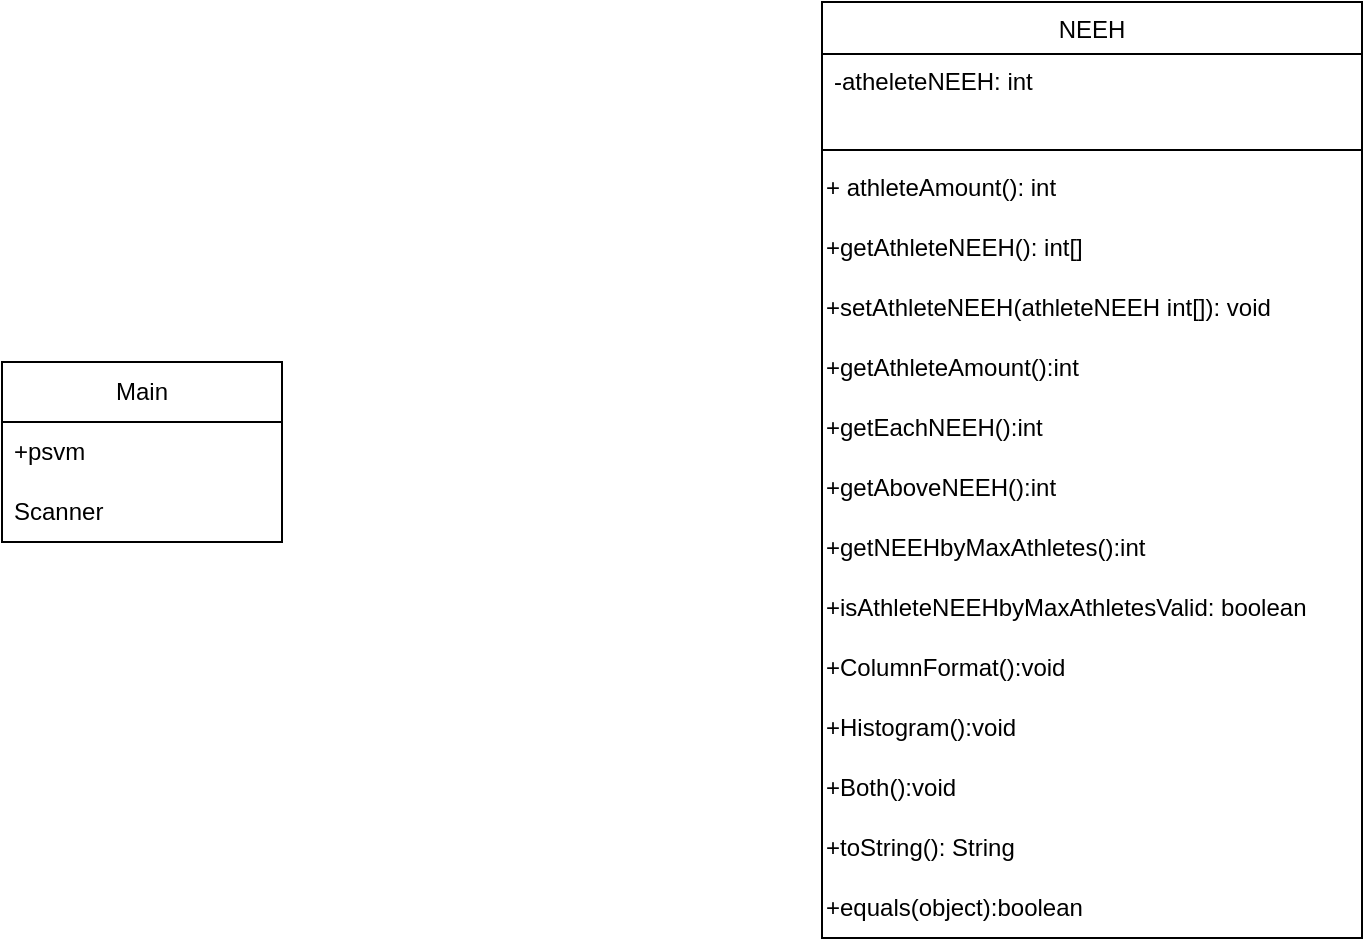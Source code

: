 <mxfile version="22.1.2" type="github">
  <diagram id="C5RBs43oDa-KdzZeNtuy" name="Page-1">
    <mxGraphModel dx="2261" dy="790" grid="1" gridSize="10" guides="1" tooltips="1" connect="1" arrows="1" fold="1" page="1" pageScale="1" pageWidth="827" pageHeight="1169" math="0" shadow="0">
      <root>
        <mxCell id="WIyWlLk6GJQsqaUBKTNV-0" />
        <mxCell id="WIyWlLk6GJQsqaUBKTNV-1" parent="WIyWlLk6GJQsqaUBKTNV-0" />
        <mxCell id="zkfFHV4jXpPFQw0GAbJ--6" value="NEEH" style="swimlane;fontStyle=0;align=center;verticalAlign=top;childLayout=stackLayout;horizontal=1;startSize=26;horizontalStack=0;resizeParent=1;resizeLast=0;collapsible=1;marginBottom=0;rounded=0;shadow=0;strokeWidth=1;" parent="WIyWlLk6GJQsqaUBKTNV-1" vertex="1">
          <mxGeometry x="-370" y="20" width="270" height="468" as="geometry">
            <mxRectangle x="130" y="380" width="160" height="26" as="alternateBounds" />
          </mxGeometry>
        </mxCell>
        <mxCell id="zkfFHV4jXpPFQw0GAbJ--8" value="-atheleteNEEH: int" style="text;align=left;verticalAlign=top;spacingLeft=4;spacingRight=4;overflow=hidden;rotatable=0;points=[[0,0.5],[1,0.5]];portConstraint=eastwest;rounded=0;shadow=0;html=0;" parent="zkfFHV4jXpPFQw0GAbJ--6" vertex="1">
          <mxGeometry y="26" width="270" height="44" as="geometry" />
        </mxCell>
        <mxCell id="zkfFHV4jXpPFQw0GAbJ--9" value="" style="line;html=1;strokeWidth=1;align=left;verticalAlign=middle;spacingTop=-1;spacingLeft=3;spacingRight=3;rotatable=0;labelPosition=right;points=[];portConstraint=eastwest;" parent="zkfFHV4jXpPFQw0GAbJ--6" vertex="1">
          <mxGeometry y="70" width="270" height="8" as="geometry" />
        </mxCell>
        <mxCell id="vZeVTbb5BfGHGZQFUD95-5" value="+ athleteAmount(): int" style="text;html=1;align=left;verticalAlign=middle;resizable=0;points=[];autosize=1;strokeColor=none;fillColor=none;spacing=2;" vertex="1" parent="zkfFHV4jXpPFQw0GAbJ--6">
          <mxGeometry y="78" width="270" height="30" as="geometry" />
        </mxCell>
        <mxCell id="vZeVTbb5BfGHGZQFUD95-41" value="+getAthleteNEEH(): int[]" style="text;html=1;align=left;verticalAlign=middle;resizable=0;points=[];autosize=1;strokeColor=none;fillColor=none;" vertex="1" parent="zkfFHV4jXpPFQw0GAbJ--6">
          <mxGeometry y="108" width="270" height="30" as="geometry" />
        </mxCell>
        <mxCell id="vZeVTbb5BfGHGZQFUD95-19" value="+setAthleteNEEH(athleteNEEH int[]): void" style="text;html=1;align=left;verticalAlign=middle;resizable=0;points=[];autosize=1;strokeColor=none;fillColor=none;" vertex="1" parent="zkfFHV4jXpPFQw0GAbJ--6">
          <mxGeometry y="138" width="270" height="30" as="geometry" />
        </mxCell>
        <mxCell id="vZeVTbb5BfGHGZQFUD95-21" value="+getAthleteAmount():int" style="text;html=1;align=left;verticalAlign=middle;resizable=0;points=[];autosize=1;strokeColor=none;fillColor=none;" vertex="1" parent="zkfFHV4jXpPFQw0GAbJ--6">
          <mxGeometry y="168" width="270" height="30" as="geometry" />
        </mxCell>
        <mxCell id="vZeVTbb5BfGHGZQFUD95-23" value="+getEachNEEH():int" style="text;html=1;align=left;verticalAlign=middle;resizable=0;points=[];autosize=1;strokeColor=none;fillColor=none;" vertex="1" parent="zkfFHV4jXpPFQw0GAbJ--6">
          <mxGeometry y="198" width="270" height="30" as="geometry" />
        </mxCell>
        <mxCell id="vZeVTbb5BfGHGZQFUD95-38" value="+getAboveNEEH():int" style="text;html=1;align=left;verticalAlign=middle;resizable=0;points=[];autosize=1;strokeColor=none;fillColor=none;" vertex="1" parent="zkfFHV4jXpPFQw0GAbJ--6">
          <mxGeometry y="228" width="270" height="30" as="geometry" />
        </mxCell>
        <mxCell id="vZeVTbb5BfGHGZQFUD95-24" value="+getNEEHbyMaxAthletes():int" style="text;html=1;align=left;verticalAlign=middle;resizable=0;points=[];autosize=1;strokeColor=none;fillColor=none;" vertex="1" parent="zkfFHV4jXpPFQw0GAbJ--6">
          <mxGeometry y="258" width="270" height="30" as="geometry" />
        </mxCell>
        <mxCell id="vZeVTbb5BfGHGZQFUD95-26" value="+isAthleteNEEHbyMaxAthletesValid: boolean" style="text;html=1;align=left;verticalAlign=middle;resizable=0;points=[];autosize=1;strokeColor=none;fillColor=none;" vertex="1" parent="zkfFHV4jXpPFQw0GAbJ--6">
          <mxGeometry y="288" width="270" height="30" as="geometry" />
        </mxCell>
        <mxCell id="vZeVTbb5BfGHGZQFUD95-25" value="+ColumnFormat():void" style="text;html=1;align=left;verticalAlign=middle;resizable=0;points=[];autosize=1;strokeColor=none;fillColor=none;" vertex="1" parent="zkfFHV4jXpPFQw0GAbJ--6">
          <mxGeometry y="318" width="270" height="30" as="geometry" />
        </mxCell>
        <mxCell id="vZeVTbb5BfGHGZQFUD95-39" value="+Histogram():void" style="text;html=1;align=left;verticalAlign=middle;resizable=0;points=[];autosize=1;strokeColor=none;fillColor=none;" vertex="1" parent="zkfFHV4jXpPFQw0GAbJ--6">
          <mxGeometry y="348" width="270" height="30" as="geometry" />
        </mxCell>
        <mxCell id="vZeVTbb5BfGHGZQFUD95-40" value="+Both():void" style="text;html=1;align=left;verticalAlign=middle;resizable=0;points=[];autosize=1;strokeColor=none;fillColor=none;" vertex="1" parent="zkfFHV4jXpPFQw0GAbJ--6">
          <mxGeometry y="378" width="270" height="30" as="geometry" />
        </mxCell>
        <mxCell id="vZeVTbb5BfGHGZQFUD95-27" value="+toString(): String" style="text;html=1;align=left;verticalAlign=middle;resizable=0;points=[];autosize=1;strokeColor=none;fillColor=none;" vertex="1" parent="zkfFHV4jXpPFQw0GAbJ--6">
          <mxGeometry y="408" width="270" height="30" as="geometry" />
        </mxCell>
        <mxCell id="vZeVTbb5BfGHGZQFUD95-28" value="+equals(object):boolean" style="text;html=1;align=left;verticalAlign=middle;resizable=0;points=[];autosize=1;strokeColor=none;fillColor=none;" vertex="1" parent="zkfFHV4jXpPFQw0GAbJ--6">
          <mxGeometry y="438" width="270" height="30" as="geometry" />
        </mxCell>
        <mxCell id="vZeVTbb5BfGHGZQFUD95-43" value="Main" style="swimlane;fontStyle=0;childLayout=stackLayout;horizontal=1;startSize=30;horizontalStack=0;resizeParent=1;resizeParentMax=0;resizeLast=0;collapsible=1;marginBottom=0;whiteSpace=wrap;html=1;" vertex="1" parent="WIyWlLk6GJQsqaUBKTNV-1">
          <mxGeometry x="-780" y="200" width="140" height="90" as="geometry" />
        </mxCell>
        <mxCell id="vZeVTbb5BfGHGZQFUD95-51" value="+psvm" style="text;strokeColor=none;fillColor=none;align=left;verticalAlign=middle;spacingLeft=4;spacingRight=4;overflow=hidden;points=[[0,0.5],[1,0.5]];portConstraint=eastwest;rotatable=0;whiteSpace=wrap;html=1;" vertex="1" parent="vZeVTbb5BfGHGZQFUD95-43">
          <mxGeometry y="30" width="140" height="30" as="geometry" />
        </mxCell>
        <mxCell id="vZeVTbb5BfGHGZQFUD95-49" value="Scanner" style="text;strokeColor=none;fillColor=none;align=left;verticalAlign=middle;spacingLeft=4;spacingRight=4;overflow=hidden;points=[[0,0.5],[1,0.5]];portConstraint=eastwest;rotatable=0;whiteSpace=wrap;html=1;" vertex="1" parent="vZeVTbb5BfGHGZQFUD95-43">
          <mxGeometry y="60" width="140" height="30" as="geometry" />
        </mxCell>
      </root>
    </mxGraphModel>
  </diagram>
</mxfile>
